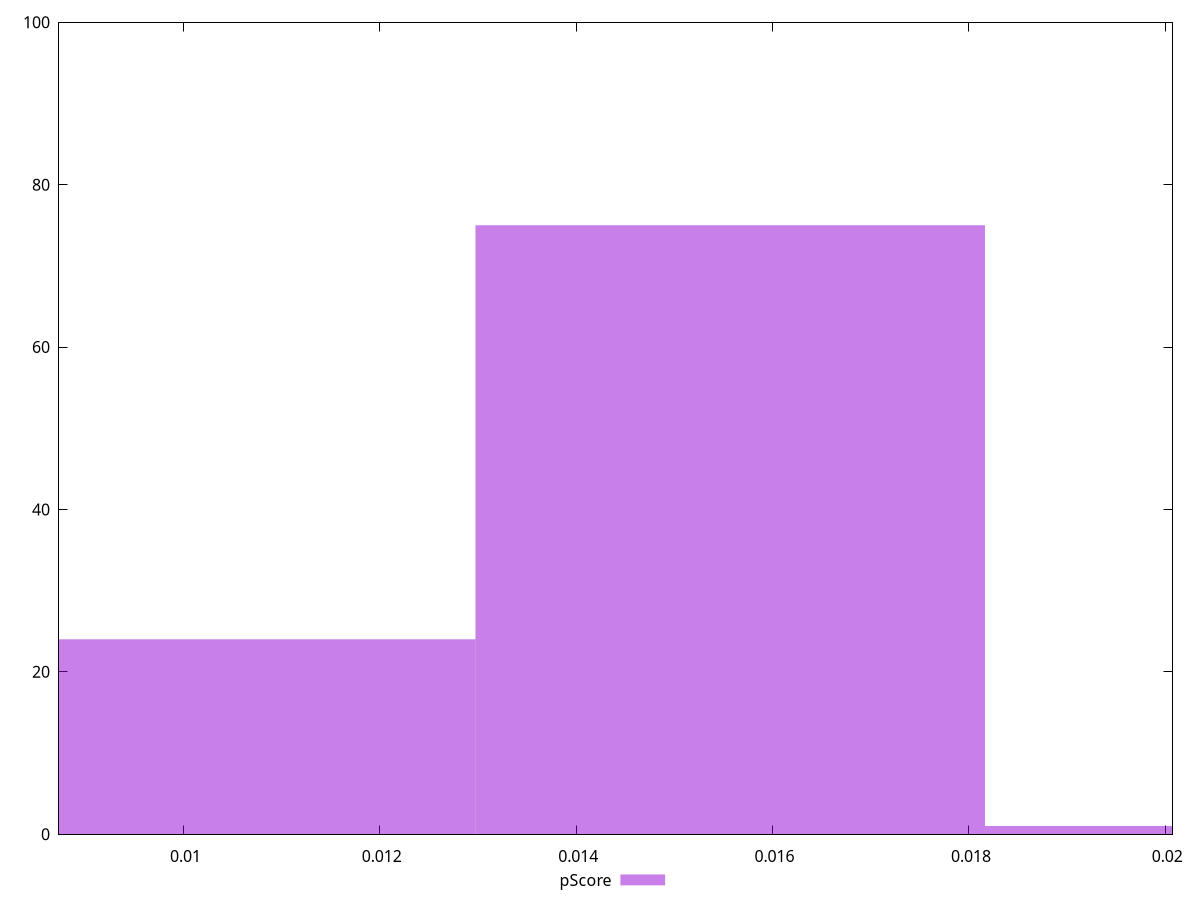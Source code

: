 reset

$pScore <<EOF
0.015568773386525214 75
0.010379182257683476 24
0.020758364515366952 1
EOF

set key outside below
set boxwidth 0.005189591128841738
set xrange [0.008731984832799689:0.020073540154002367]
set yrange [0:100]
set trange [0:100]
set style fill transparent solid 0.5 noborder
set terminal svg size 640, 490 enhanced background rgb 'white'
set output "reprap/cumulative-layout-shift/samples/pages/pScore/histogram.svg"

plot $pScore title "pScore" with boxes

reset
